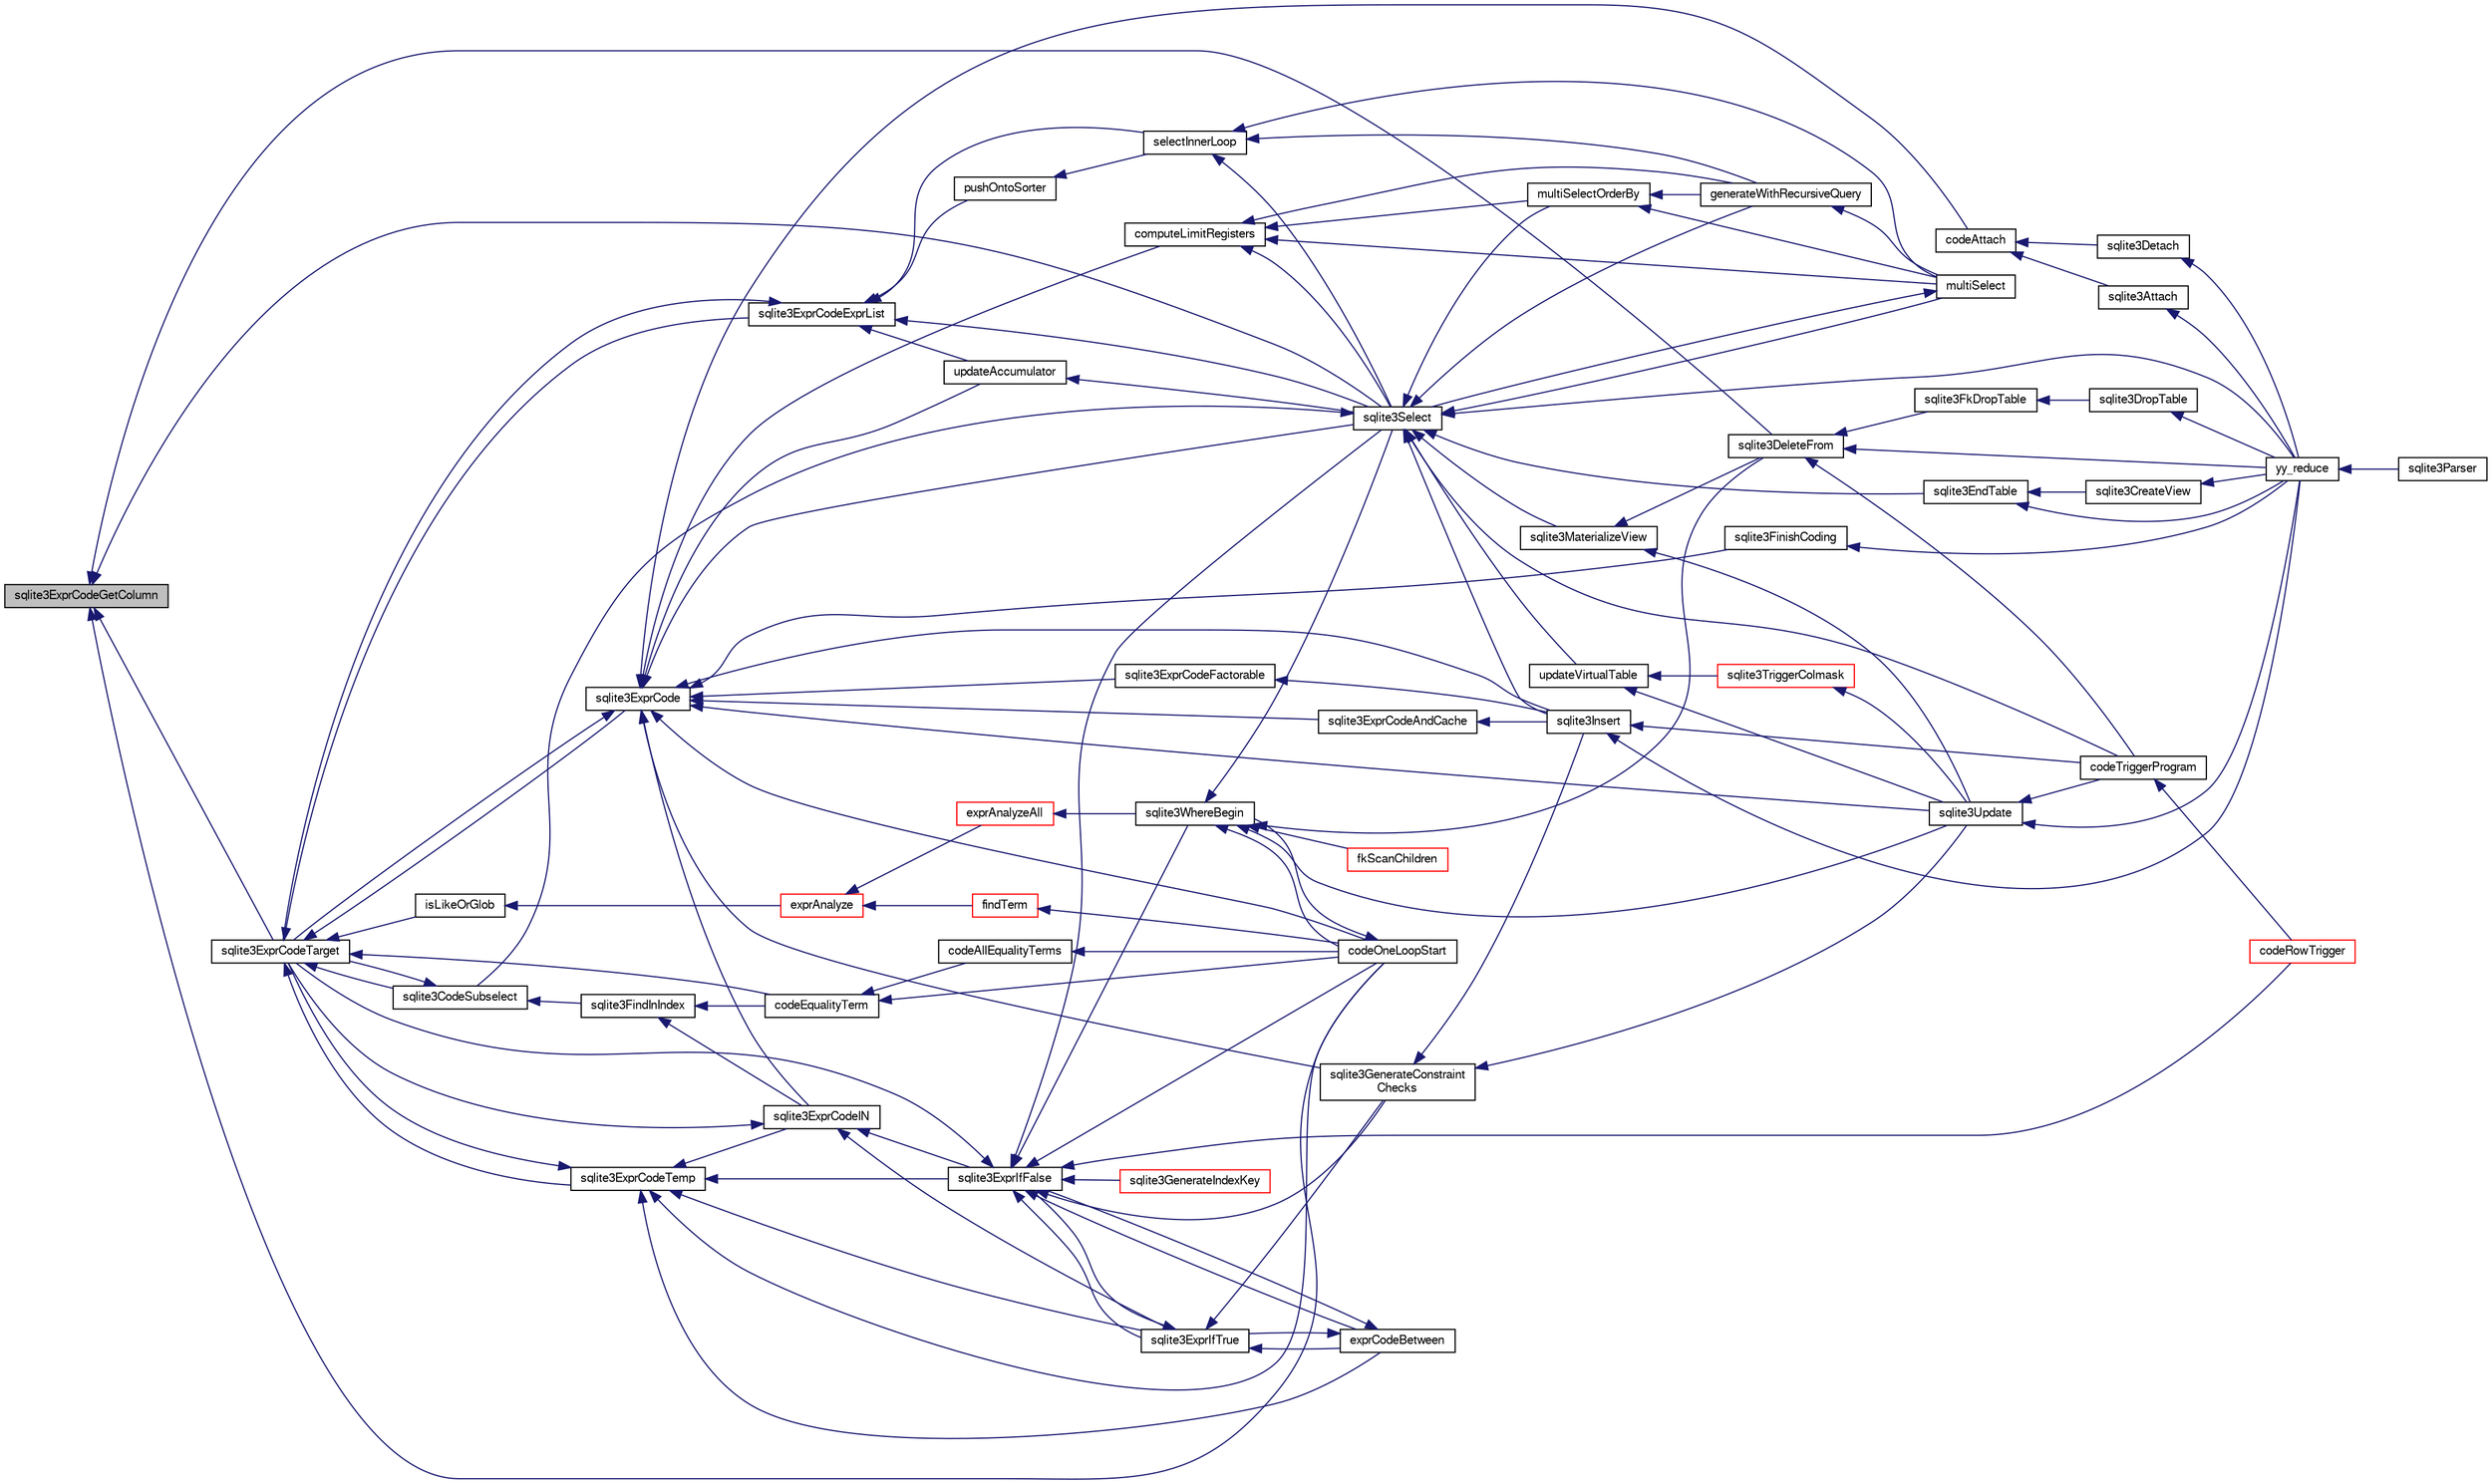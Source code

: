 digraph "sqlite3ExprCodeGetColumn"
{
  edge [fontname="FreeSans",fontsize="10",labelfontname="FreeSans",labelfontsize="10"];
  node [fontname="FreeSans",fontsize="10",shape=record];
  rankdir="LR";
  Node523097 [label="sqlite3ExprCodeGetColumn",height=0.2,width=0.4,color="black", fillcolor="grey75", style="filled", fontcolor="black"];
  Node523097 -> Node523098 [dir="back",color="midnightblue",fontsize="10",style="solid",fontname="FreeSans"];
  Node523098 [label="sqlite3ExprCodeTarget",height=0.2,width=0.4,color="black", fillcolor="white", style="filled",URL="$sqlite3_8c.html#a4f308397a0a3ed299ed31aaa1ae2a293"];
  Node523098 -> Node523099 [dir="back",color="midnightblue",fontsize="10",style="solid",fontname="FreeSans"];
  Node523099 [label="sqlite3CodeSubselect",height=0.2,width=0.4,color="black", fillcolor="white", style="filled",URL="$sqlite3_8c.html#aa69b46d2204a1d1b110107a1be12ee0c"];
  Node523099 -> Node523100 [dir="back",color="midnightblue",fontsize="10",style="solid",fontname="FreeSans"];
  Node523100 [label="sqlite3FindInIndex",height=0.2,width=0.4,color="black", fillcolor="white", style="filled",URL="$sqlite3_8c.html#af7d8c56ab0231f44bb5f87b3fafeffb2"];
  Node523100 -> Node523101 [dir="back",color="midnightblue",fontsize="10",style="solid",fontname="FreeSans"];
  Node523101 [label="sqlite3ExprCodeIN",height=0.2,width=0.4,color="black", fillcolor="white", style="filled",URL="$sqlite3_8c.html#ad9cf4f5b5ffb90c24a4a0900c8626193"];
  Node523101 -> Node523098 [dir="back",color="midnightblue",fontsize="10",style="solid",fontname="FreeSans"];
  Node523101 -> Node523102 [dir="back",color="midnightblue",fontsize="10",style="solid",fontname="FreeSans"];
  Node523102 [label="sqlite3ExprIfTrue",height=0.2,width=0.4,color="black", fillcolor="white", style="filled",URL="$sqlite3_8c.html#ad93a55237c23e1b743ab1f59df1a1444"];
  Node523102 -> Node523103 [dir="back",color="midnightblue",fontsize="10",style="solid",fontname="FreeSans"];
  Node523103 [label="exprCodeBetween",height=0.2,width=0.4,color="black", fillcolor="white", style="filled",URL="$sqlite3_8c.html#abd053493214542bca8f406f42145d173"];
  Node523103 -> Node523102 [dir="back",color="midnightblue",fontsize="10",style="solid",fontname="FreeSans"];
  Node523103 -> Node523104 [dir="back",color="midnightblue",fontsize="10",style="solid",fontname="FreeSans"];
  Node523104 [label="sqlite3ExprIfFalse",height=0.2,width=0.4,color="black", fillcolor="white", style="filled",URL="$sqlite3_8c.html#af97ecccb5d56e321e118414b08f65b71"];
  Node523104 -> Node523098 [dir="back",color="midnightblue",fontsize="10",style="solid",fontname="FreeSans"];
  Node523104 -> Node523103 [dir="back",color="midnightblue",fontsize="10",style="solid",fontname="FreeSans"];
  Node523104 -> Node523102 [dir="back",color="midnightblue",fontsize="10",style="solid",fontname="FreeSans"];
  Node523104 -> Node523105 [dir="back",color="midnightblue",fontsize="10",style="solid",fontname="FreeSans"];
  Node523105 [label="sqlite3GenerateIndexKey",height=0.2,width=0.4,color="red", fillcolor="white", style="filled",URL="$sqlite3_8c.html#ab85ac93d5c5e6760f45f07897be7f272"];
  Node523104 -> Node523131 [dir="back",color="midnightblue",fontsize="10",style="solid",fontname="FreeSans"];
  Node523131 [label="sqlite3GenerateConstraint\lChecks",height=0.2,width=0.4,color="black", fillcolor="white", style="filled",URL="$sqlite3_8c.html#aef639c1e6a0c0a67ca6e7690ad931bd2"];
  Node523131 -> Node523129 [dir="back",color="midnightblue",fontsize="10",style="solid",fontname="FreeSans"];
  Node523129 [label="sqlite3Insert",height=0.2,width=0.4,color="black", fillcolor="white", style="filled",URL="$sqlite3_8c.html#a5b17c9c2000bae6bdff8e6be48d7dc2b"];
  Node523129 -> Node523122 [dir="back",color="midnightblue",fontsize="10",style="solid",fontname="FreeSans"];
  Node523122 [label="codeTriggerProgram",height=0.2,width=0.4,color="black", fillcolor="white", style="filled",URL="$sqlite3_8c.html#a120801f59d9281d201d2ff4b2606836e"];
  Node523122 -> Node523123 [dir="back",color="midnightblue",fontsize="10",style="solid",fontname="FreeSans"];
  Node523123 [label="codeRowTrigger",height=0.2,width=0.4,color="red", fillcolor="white", style="filled",URL="$sqlite3_8c.html#a463cea5aaaf388b560b206570a0022fc"];
  Node523129 -> Node523109 [dir="back",color="midnightblue",fontsize="10",style="solid",fontname="FreeSans"];
  Node523109 [label="yy_reduce",height=0.2,width=0.4,color="black", fillcolor="white", style="filled",URL="$sqlite3_8c.html#a7c419a9b25711c666a9a2449ef377f14"];
  Node523109 -> Node523110 [dir="back",color="midnightblue",fontsize="10",style="solid",fontname="FreeSans"];
  Node523110 [label="sqlite3Parser",height=0.2,width=0.4,color="black", fillcolor="white", style="filled",URL="$sqlite3_8c.html#a0327d71a5fabe0b6a343d78a2602e72a"];
  Node523131 -> Node523127 [dir="back",color="midnightblue",fontsize="10",style="solid",fontname="FreeSans"];
  Node523127 [label="sqlite3Update",height=0.2,width=0.4,color="black", fillcolor="white", style="filled",URL="$sqlite3_8c.html#ac5aa67c46e8cc8174566fabe6809fafa"];
  Node523127 -> Node523122 [dir="back",color="midnightblue",fontsize="10",style="solid",fontname="FreeSans"];
  Node523127 -> Node523109 [dir="back",color="midnightblue",fontsize="10",style="solid",fontname="FreeSans"];
  Node523104 -> Node523137 [dir="back",color="midnightblue",fontsize="10",style="solid",fontname="FreeSans"];
  Node523137 [label="sqlite3Select",height=0.2,width=0.4,color="black", fillcolor="white", style="filled",URL="$sqlite3_8c.html#a2465ee8c956209ba4b272477b7c21a45"];
  Node523137 -> Node523099 [dir="back",color="midnightblue",fontsize="10",style="solid",fontname="FreeSans"];
  Node523137 -> Node523112 [dir="back",color="midnightblue",fontsize="10",style="solid",fontname="FreeSans"];
  Node523112 [label="sqlite3EndTable",height=0.2,width=0.4,color="black", fillcolor="white", style="filled",URL="$sqlite3_8c.html#a7b5f2c66c0f0b6f819d970ca389768b0"];
  Node523112 -> Node523113 [dir="back",color="midnightblue",fontsize="10",style="solid",fontname="FreeSans"];
  Node523113 [label="sqlite3CreateView",height=0.2,width=0.4,color="black", fillcolor="white", style="filled",URL="$sqlite3_8c.html#a9d85cb00ff71dee5cd9a019503a6982e"];
  Node523113 -> Node523109 [dir="back",color="midnightblue",fontsize="10",style="solid",fontname="FreeSans"];
  Node523112 -> Node523109 [dir="back",color="midnightblue",fontsize="10",style="solid",fontname="FreeSans"];
  Node523137 -> Node523138 [dir="back",color="midnightblue",fontsize="10",style="solid",fontname="FreeSans"];
  Node523138 [label="sqlite3MaterializeView",height=0.2,width=0.4,color="black", fillcolor="white", style="filled",URL="$sqlite3_8c.html#a4557984b0b75f998fb0c3f231c9b1def"];
  Node523138 -> Node523119 [dir="back",color="midnightblue",fontsize="10",style="solid",fontname="FreeSans"];
  Node523119 [label="sqlite3DeleteFrom",height=0.2,width=0.4,color="black", fillcolor="white", style="filled",URL="$sqlite3_8c.html#ab9b4b45349188b49eabb23f94608a091"];
  Node523119 -> Node523120 [dir="back",color="midnightblue",fontsize="10",style="solid",fontname="FreeSans"];
  Node523120 [label="sqlite3FkDropTable",height=0.2,width=0.4,color="black", fillcolor="white", style="filled",URL="$sqlite3_8c.html#a1218c6fc74e89152ceaa4760e82f5ef9"];
  Node523120 -> Node523121 [dir="back",color="midnightblue",fontsize="10",style="solid",fontname="FreeSans"];
  Node523121 [label="sqlite3DropTable",height=0.2,width=0.4,color="black", fillcolor="white", style="filled",URL="$sqlite3_8c.html#a5534f77364b5568783c0e50db3c9defb"];
  Node523121 -> Node523109 [dir="back",color="midnightblue",fontsize="10",style="solid",fontname="FreeSans"];
  Node523119 -> Node523122 [dir="back",color="midnightblue",fontsize="10",style="solid",fontname="FreeSans"];
  Node523119 -> Node523109 [dir="back",color="midnightblue",fontsize="10",style="solid",fontname="FreeSans"];
  Node523138 -> Node523127 [dir="back",color="midnightblue",fontsize="10",style="solid",fontname="FreeSans"];
  Node523137 -> Node523129 [dir="back",color="midnightblue",fontsize="10",style="solid",fontname="FreeSans"];
  Node523137 -> Node523139 [dir="back",color="midnightblue",fontsize="10",style="solid",fontname="FreeSans"];
  Node523139 [label="generateWithRecursiveQuery",height=0.2,width=0.4,color="black", fillcolor="white", style="filled",URL="$sqlite3_8c.html#ade2c3663fa9c3b9676507984b9483942"];
  Node523139 -> Node523140 [dir="back",color="midnightblue",fontsize="10",style="solid",fontname="FreeSans"];
  Node523140 [label="multiSelect",height=0.2,width=0.4,color="black", fillcolor="white", style="filled",URL="$sqlite3_8c.html#a6456c61f3d9b2389738753cedfa24fa7"];
  Node523140 -> Node523137 [dir="back",color="midnightblue",fontsize="10",style="solid",fontname="FreeSans"];
  Node523137 -> Node523140 [dir="back",color="midnightblue",fontsize="10",style="solid",fontname="FreeSans"];
  Node523137 -> Node523141 [dir="back",color="midnightblue",fontsize="10",style="solid",fontname="FreeSans"];
  Node523141 [label="multiSelectOrderBy",height=0.2,width=0.4,color="black", fillcolor="white", style="filled",URL="$sqlite3_8c.html#afcdb8488c6f4dfdadaf9f04bca35b808"];
  Node523141 -> Node523139 [dir="back",color="midnightblue",fontsize="10",style="solid",fontname="FreeSans"];
  Node523141 -> Node523140 [dir="back",color="midnightblue",fontsize="10",style="solid",fontname="FreeSans"];
  Node523137 -> Node523122 [dir="back",color="midnightblue",fontsize="10",style="solid",fontname="FreeSans"];
  Node523137 -> Node523142 [dir="back",color="midnightblue",fontsize="10",style="solid",fontname="FreeSans"];
  Node523142 [label="updateVirtualTable",height=0.2,width=0.4,color="black", fillcolor="white", style="filled",URL="$sqlite3_8c.html#a740220531db9293c39a2cdd7da3f74e1"];
  Node523142 -> Node523130 [dir="back",color="midnightblue",fontsize="10",style="solid",fontname="FreeSans"];
  Node523130 [label="sqlite3TriggerColmask",height=0.2,width=0.4,color="red", fillcolor="white", style="filled",URL="$sqlite3_8c.html#acace8e99e37ae5e84ea03c65e820c540"];
  Node523130 -> Node523127 [dir="back",color="midnightblue",fontsize="10",style="solid",fontname="FreeSans"];
  Node523142 -> Node523127 [dir="back",color="midnightblue",fontsize="10",style="solid",fontname="FreeSans"];
  Node523137 -> Node523109 [dir="back",color="midnightblue",fontsize="10",style="solid",fontname="FreeSans"];
  Node523104 -> Node523123 [dir="back",color="midnightblue",fontsize="10",style="solid",fontname="FreeSans"];
  Node523104 -> Node523143 [dir="back",color="midnightblue",fontsize="10",style="solid",fontname="FreeSans"];
  Node523143 [label="codeOneLoopStart",height=0.2,width=0.4,color="black", fillcolor="white", style="filled",URL="$sqlite3_8c.html#aa868875120b151c169cc79139ed6e008"];
  Node523143 -> Node523134 [dir="back",color="midnightblue",fontsize="10",style="solid",fontname="FreeSans"];
  Node523134 [label="sqlite3WhereBegin",height=0.2,width=0.4,color="black", fillcolor="white", style="filled",URL="$sqlite3_8c.html#acad049f5c9a96a8118cffd5e5ce89f7c"];
  Node523134 -> Node523119 [dir="back",color="midnightblue",fontsize="10",style="solid",fontname="FreeSans"];
  Node523134 -> Node523135 [dir="back",color="midnightblue",fontsize="10",style="solid",fontname="FreeSans"];
  Node523135 [label="fkScanChildren",height=0.2,width=0.4,color="red", fillcolor="white", style="filled",URL="$sqlite3_8c.html#a67c9dcb484336b3155e7a82a037d4691"];
  Node523134 -> Node523137 [dir="back",color="midnightblue",fontsize="10",style="solid",fontname="FreeSans"];
  Node523134 -> Node523127 [dir="back",color="midnightblue",fontsize="10",style="solid",fontname="FreeSans"];
  Node523134 -> Node523143 [dir="back",color="midnightblue",fontsize="10",style="solid",fontname="FreeSans"];
  Node523104 -> Node523134 [dir="back",color="midnightblue",fontsize="10",style="solid",fontname="FreeSans"];
  Node523102 -> Node523104 [dir="back",color="midnightblue",fontsize="10",style="solid",fontname="FreeSans"];
  Node523102 -> Node523131 [dir="back",color="midnightblue",fontsize="10",style="solid",fontname="FreeSans"];
  Node523101 -> Node523104 [dir="back",color="midnightblue",fontsize="10",style="solid",fontname="FreeSans"];
  Node523100 -> Node523144 [dir="back",color="midnightblue",fontsize="10",style="solid",fontname="FreeSans"];
  Node523144 [label="codeEqualityTerm",height=0.2,width=0.4,color="black", fillcolor="white", style="filled",URL="$sqlite3_8c.html#ad88a57073f031452c9843e97f15acc47"];
  Node523144 -> Node523145 [dir="back",color="midnightblue",fontsize="10",style="solid",fontname="FreeSans"];
  Node523145 [label="codeAllEqualityTerms",height=0.2,width=0.4,color="black", fillcolor="white", style="filled",URL="$sqlite3_8c.html#a3095598b812500a4efe41bf17cd49381"];
  Node523145 -> Node523143 [dir="back",color="midnightblue",fontsize="10",style="solid",fontname="FreeSans"];
  Node523144 -> Node523143 [dir="back",color="midnightblue",fontsize="10",style="solid",fontname="FreeSans"];
  Node523099 -> Node523098 [dir="back",color="midnightblue",fontsize="10",style="solid",fontname="FreeSans"];
  Node523098 -> Node523146 [dir="back",color="midnightblue",fontsize="10",style="solid",fontname="FreeSans"];
  Node523146 [label="sqlite3ExprCodeTemp",height=0.2,width=0.4,color="black", fillcolor="white", style="filled",URL="$sqlite3_8c.html#a3bc5c1ccb3c5851847e2aeb4a84ae1fc"];
  Node523146 -> Node523101 [dir="back",color="midnightblue",fontsize="10",style="solid",fontname="FreeSans"];
  Node523146 -> Node523098 [dir="back",color="midnightblue",fontsize="10",style="solid",fontname="FreeSans"];
  Node523146 -> Node523103 [dir="back",color="midnightblue",fontsize="10",style="solid",fontname="FreeSans"];
  Node523146 -> Node523102 [dir="back",color="midnightblue",fontsize="10",style="solid",fontname="FreeSans"];
  Node523146 -> Node523104 [dir="back",color="midnightblue",fontsize="10",style="solid",fontname="FreeSans"];
  Node523146 -> Node523143 [dir="back",color="midnightblue",fontsize="10",style="solid",fontname="FreeSans"];
  Node523098 -> Node523147 [dir="back",color="midnightblue",fontsize="10",style="solid",fontname="FreeSans"];
  Node523147 [label="sqlite3ExprCode",height=0.2,width=0.4,color="black", fillcolor="white", style="filled",URL="$sqlite3_8c.html#a75f270fb0b111b86924cca4ea507b417"];
  Node523147 -> Node523101 [dir="back",color="midnightblue",fontsize="10",style="solid",fontname="FreeSans"];
  Node523147 -> Node523098 [dir="back",color="midnightblue",fontsize="10",style="solid",fontname="FreeSans"];
  Node523147 -> Node523148 [dir="back",color="midnightblue",fontsize="10",style="solid",fontname="FreeSans"];
  Node523148 [label="sqlite3ExprCodeFactorable",height=0.2,width=0.4,color="black", fillcolor="white", style="filled",URL="$sqlite3_8c.html#a843f7fd58eec5a683c1fd8435fcd1e84"];
  Node523148 -> Node523129 [dir="back",color="midnightblue",fontsize="10",style="solid",fontname="FreeSans"];
  Node523147 -> Node523149 [dir="back",color="midnightblue",fontsize="10",style="solid",fontname="FreeSans"];
  Node523149 [label="sqlite3ExprCodeAndCache",height=0.2,width=0.4,color="black", fillcolor="white", style="filled",URL="$sqlite3_8c.html#ae3e46527d9b7fc9cb9236d21a5e6b1d8"];
  Node523149 -> Node523129 [dir="back",color="midnightblue",fontsize="10",style="solid",fontname="FreeSans"];
  Node523147 -> Node523150 [dir="back",color="midnightblue",fontsize="10",style="solid",fontname="FreeSans"];
  Node523150 [label="codeAttach",height=0.2,width=0.4,color="black", fillcolor="white", style="filled",URL="$sqlite3_8c.html#ade4e9e30d828a19c191fdcb098676d5b"];
  Node523150 -> Node523151 [dir="back",color="midnightblue",fontsize="10",style="solid",fontname="FreeSans"];
  Node523151 [label="sqlite3Detach",height=0.2,width=0.4,color="black", fillcolor="white", style="filled",URL="$sqlite3_8c.html#ab1a5a0b01c7560aef5e0b8603a68747d"];
  Node523151 -> Node523109 [dir="back",color="midnightblue",fontsize="10",style="solid",fontname="FreeSans"];
  Node523150 -> Node523152 [dir="back",color="midnightblue",fontsize="10",style="solid",fontname="FreeSans"];
  Node523152 [label="sqlite3Attach",height=0.2,width=0.4,color="black", fillcolor="white", style="filled",URL="$sqlite3_8c.html#ae0907fe0b43cc1b4c7e6a16213e8546f"];
  Node523152 -> Node523109 [dir="back",color="midnightblue",fontsize="10",style="solid",fontname="FreeSans"];
  Node523147 -> Node523153 [dir="back",color="midnightblue",fontsize="10",style="solid",fontname="FreeSans"];
  Node523153 [label="sqlite3FinishCoding",height=0.2,width=0.4,color="black", fillcolor="white", style="filled",URL="$sqlite3_8c.html#a651bc5b446c276c092705856d995b278"];
  Node523153 -> Node523109 [dir="back",color="midnightblue",fontsize="10",style="solid",fontname="FreeSans"];
  Node523147 -> Node523129 [dir="back",color="midnightblue",fontsize="10",style="solid",fontname="FreeSans"];
  Node523147 -> Node523131 [dir="back",color="midnightblue",fontsize="10",style="solid",fontname="FreeSans"];
  Node523147 -> Node523154 [dir="back",color="midnightblue",fontsize="10",style="solid",fontname="FreeSans"];
  Node523154 [label="computeLimitRegisters",height=0.2,width=0.4,color="black", fillcolor="white", style="filled",URL="$sqlite3_8c.html#ae9d37055e4905929b6f6cda5461e2f37"];
  Node523154 -> Node523139 [dir="back",color="midnightblue",fontsize="10",style="solid",fontname="FreeSans"];
  Node523154 -> Node523140 [dir="back",color="midnightblue",fontsize="10",style="solid",fontname="FreeSans"];
  Node523154 -> Node523141 [dir="back",color="midnightblue",fontsize="10",style="solid",fontname="FreeSans"];
  Node523154 -> Node523137 [dir="back",color="midnightblue",fontsize="10",style="solid",fontname="FreeSans"];
  Node523147 -> Node523155 [dir="back",color="midnightblue",fontsize="10",style="solid",fontname="FreeSans"];
  Node523155 [label="updateAccumulator",height=0.2,width=0.4,color="black", fillcolor="white", style="filled",URL="$sqlite3_8c.html#a1681660dd3ecd50c8727d6e56a537bd9"];
  Node523155 -> Node523137 [dir="back",color="midnightblue",fontsize="10",style="solid",fontname="FreeSans"];
  Node523147 -> Node523137 [dir="back",color="midnightblue",fontsize="10",style="solid",fontname="FreeSans"];
  Node523147 -> Node523127 [dir="back",color="midnightblue",fontsize="10",style="solid",fontname="FreeSans"];
  Node523147 -> Node523143 [dir="back",color="midnightblue",fontsize="10",style="solid",fontname="FreeSans"];
  Node523098 -> Node523156 [dir="back",color="midnightblue",fontsize="10",style="solid",fontname="FreeSans"];
  Node523156 [label="sqlite3ExprCodeExprList",height=0.2,width=0.4,color="black", fillcolor="white", style="filled",URL="$sqlite3_8c.html#a05b2b3dc3de7565de24eb3a2ff4e9566"];
  Node523156 -> Node523098 [dir="back",color="midnightblue",fontsize="10",style="solid",fontname="FreeSans"];
  Node523156 -> Node523157 [dir="back",color="midnightblue",fontsize="10",style="solid",fontname="FreeSans"];
  Node523157 [label="pushOntoSorter",height=0.2,width=0.4,color="black", fillcolor="white", style="filled",URL="$sqlite3_8c.html#a4555397beb584a386e7739cf022a6651"];
  Node523157 -> Node523158 [dir="back",color="midnightblue",fontsize="10",style="solid",fontname="FreeSans"];
  Node523158 [label="selectInnerLoop",height=0.2,width=0.4,color="black", fillcolor="white", style="filled",URL="$sqlite3_8c.html#ababe0933661ebe67eb0e6074bb1fd411"];
  Node523158 -> Node523139 [dir="back",color="midnightblue",fontsize="10",style="solid",fontname="FreeSans"];
  Node523158 -> Node523140 [dir="back",color="midnightblue",fontsize="10",style="solid",fontname="FreeSans"];
  Node523158 -> Node523137 [dir="back",color="midnightblue",fontsize="10",style="solid",fontname="FreeSans"];
  Node523156 -> Node523158 [dir="back",color="midnightblue",fontsize="10",style="solid",fontname="FreeSans"];
  Node523156 -> Node523155 [dir="back",color="midnightblue",fontsize="10",style="solid",fontname="FreeSans"];
  Node523156 -> Node523137 [dir="back",color="midnightblue",fontsize="10",style="solid",fontname="FreeSans"];
  Node523098 -> Node523159 [dir="back",color="midnightblue",fontsize="10",style="solid",fontname="FreeSans"];
  Node523159 [label="isLikeOrGlob",height=0.2,width=0.4,color="black", fillcolor="white", style="filled",URL="$sqlite3_8c.html#a6c38e495198bf8976f68d1a6ebd74a50"];
  Node523159 -> Node523160 [dir="back",color="midnightblue",fontsize="10",style="solid",fontname="FreeSans"];
  Node523160 [label="exprAnalyze",height=0.2,width=0.4,color="red", fillcolor="white", style="filled",URL="$sqlite3_8c.html#acb10e48c9a4184a4edd9bfd5b14ad0b7"];
  Node523160 -> Node523161 [dir="back",color="midnightblue",fontsize="10",style="solid",fontname="FreeSans"];
  Node523161 [label="findTerm",height=0.2,width=0.4,color="red", fillcolor="white", style="filled",URL="$sqlite3_8c.html#af26eb1eed85001fcf29fa189b631ac4b"];
  Node523161 -> Node523143 [dir="back",color="midnightblue",fontsize="10",style="solid",fontname="FreeSans"];
  Node523160 -> Node523166 [dir="back",color="midnightblue",fontsize="10",style="solid",fontname="FreeSans"];
  Node523166 [label="exprAnalyzeAll",height=0.2,width=0.4,color="red", fillcolor="white", style="filled",URL="$sqlite3_8c.html#a2e7a957af98e240fa68e34d6ff639437"];
  Node523166 -> Node523134 [dir="back",color="midnightblue",fontsize="10",style="solid",fontname="FreeSans"];
  Node523098 -> Node523144 [dir="back",color="midnightblue",fontsize="10",style="solid",fontname="FreeSans"];
  Node523097 -> Node523119 [dir="back",color="midnightblue",fontsize="10",style="solid",fontname="FreeSans"];
  Node523097 -> Node523137 [dir="back",color="midnightblue",fontsize="10",style="solid",fontname="FreeSans"];
  Node523097 -> Node523143 [dir="back",color="midnightblue",fontsize="10",style="solid",fontname="FreeSans"];
}
